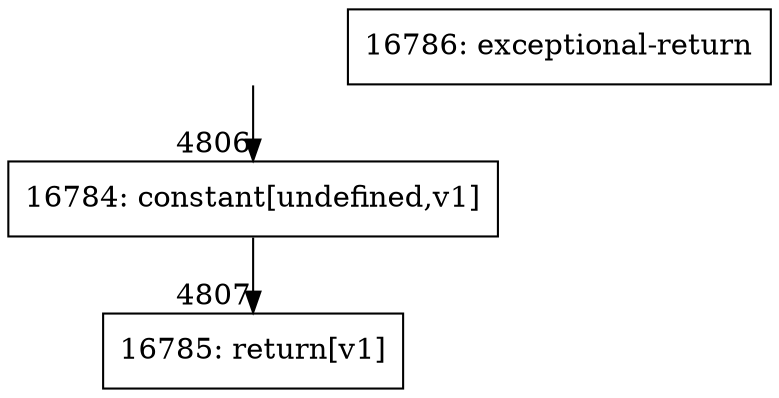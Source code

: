 digraph {
rankdir="TD"
BB_entry323[shape=none,label=""];
BB_entry323 -> BB4806 [tailport=s, headport=n, headlabel="    4806"]
BB4806 [shape=record label="{16784: constant[undefined,v1]}" ] 
BB4806 -> BB4807 [tailport=s, headport=n, headlabel="      4807"]
BB4807 [shape=record label="{16785: return[v1]}" ] 
BB4808 [shape=record label="{16786: exceptional-return}" ] 
//#$~ 8916
}
